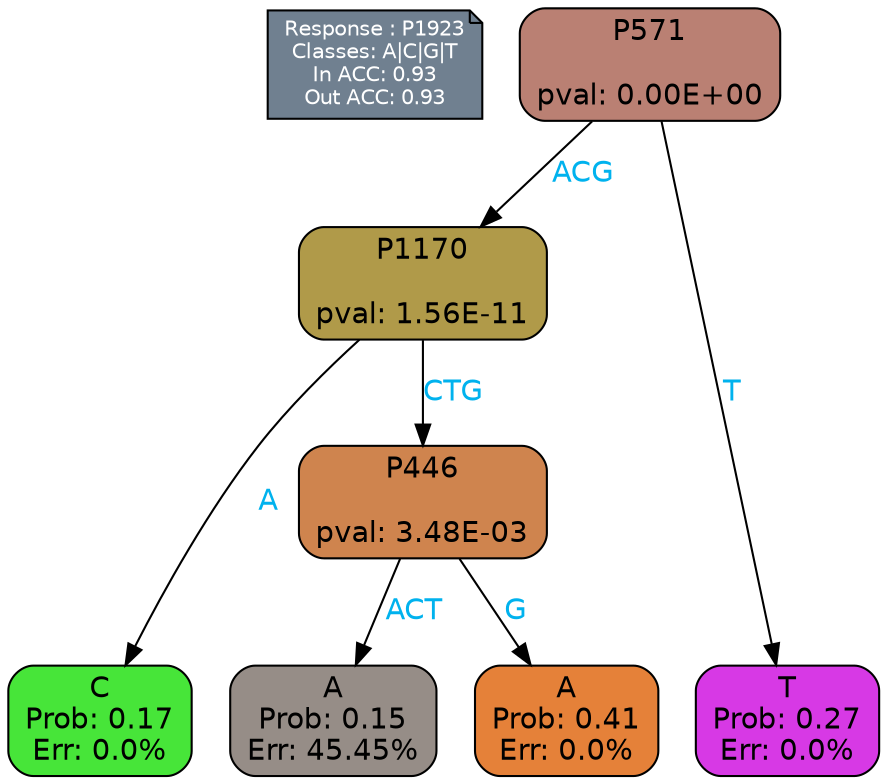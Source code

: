 digraph Tree {
node [shape=box, style="filled, rounded", color="black", fontname=helvetica] ;
graph [ranksep=equally, splines=polylines, bgcolor=transparent, dpi=600] ;
edge [fontname=helvetica] ;
LEGEND [label="Response : P1923
Classes: A|C|G|T
In ACC: 0.93
Out ACC: 0.93
",shape=note,align=left,style=filled,fillcolor="slategray",fontcolor="white",fontsize=10];1 [label="P571

pval: 0.00E+00", fillcolor="#ba8073"] ;
2 [label="P1170

pval: 1.56E-11", fillcolor="#b09a49"] ;
3 [label="C
Prob: 0.17
Err: 0.0%", fillcolor="#47e539"] ;
4 [label="P446

pval: 3.48E-03", fillcolor="#cf844e"] ;
5 [label="A
Prob: 0.15
Err: 45.45%", fillcolor="#968d87"] ;
6 [label="A
Prob: 0.41
Err: 0.0%", fillcolor="#e58139"] ;
7 [label="T
Prob: 0.27
Err: 0.0%", fillcolor="#d739e5"] ;
1 -> 2 [label="ACG",fontcolor=deepskyblue2] ;
1 -> 7 [label="T",fontcolor=deepskyblue2] ;
2 -> 3 [label="A",fontcolor=deepskyblue2] ;
2 -> 4 [label="CTG",fontcolor=deepskyblue2] ;
4 -> 5 [label="ACT",fontcolor=deepskyblue2] ;
4 -> 6 [label="G",fontcolor=deepskyblue2] ;
{rank = same; 3;5;6;7;}{rank = same; LEGEND;1;}}